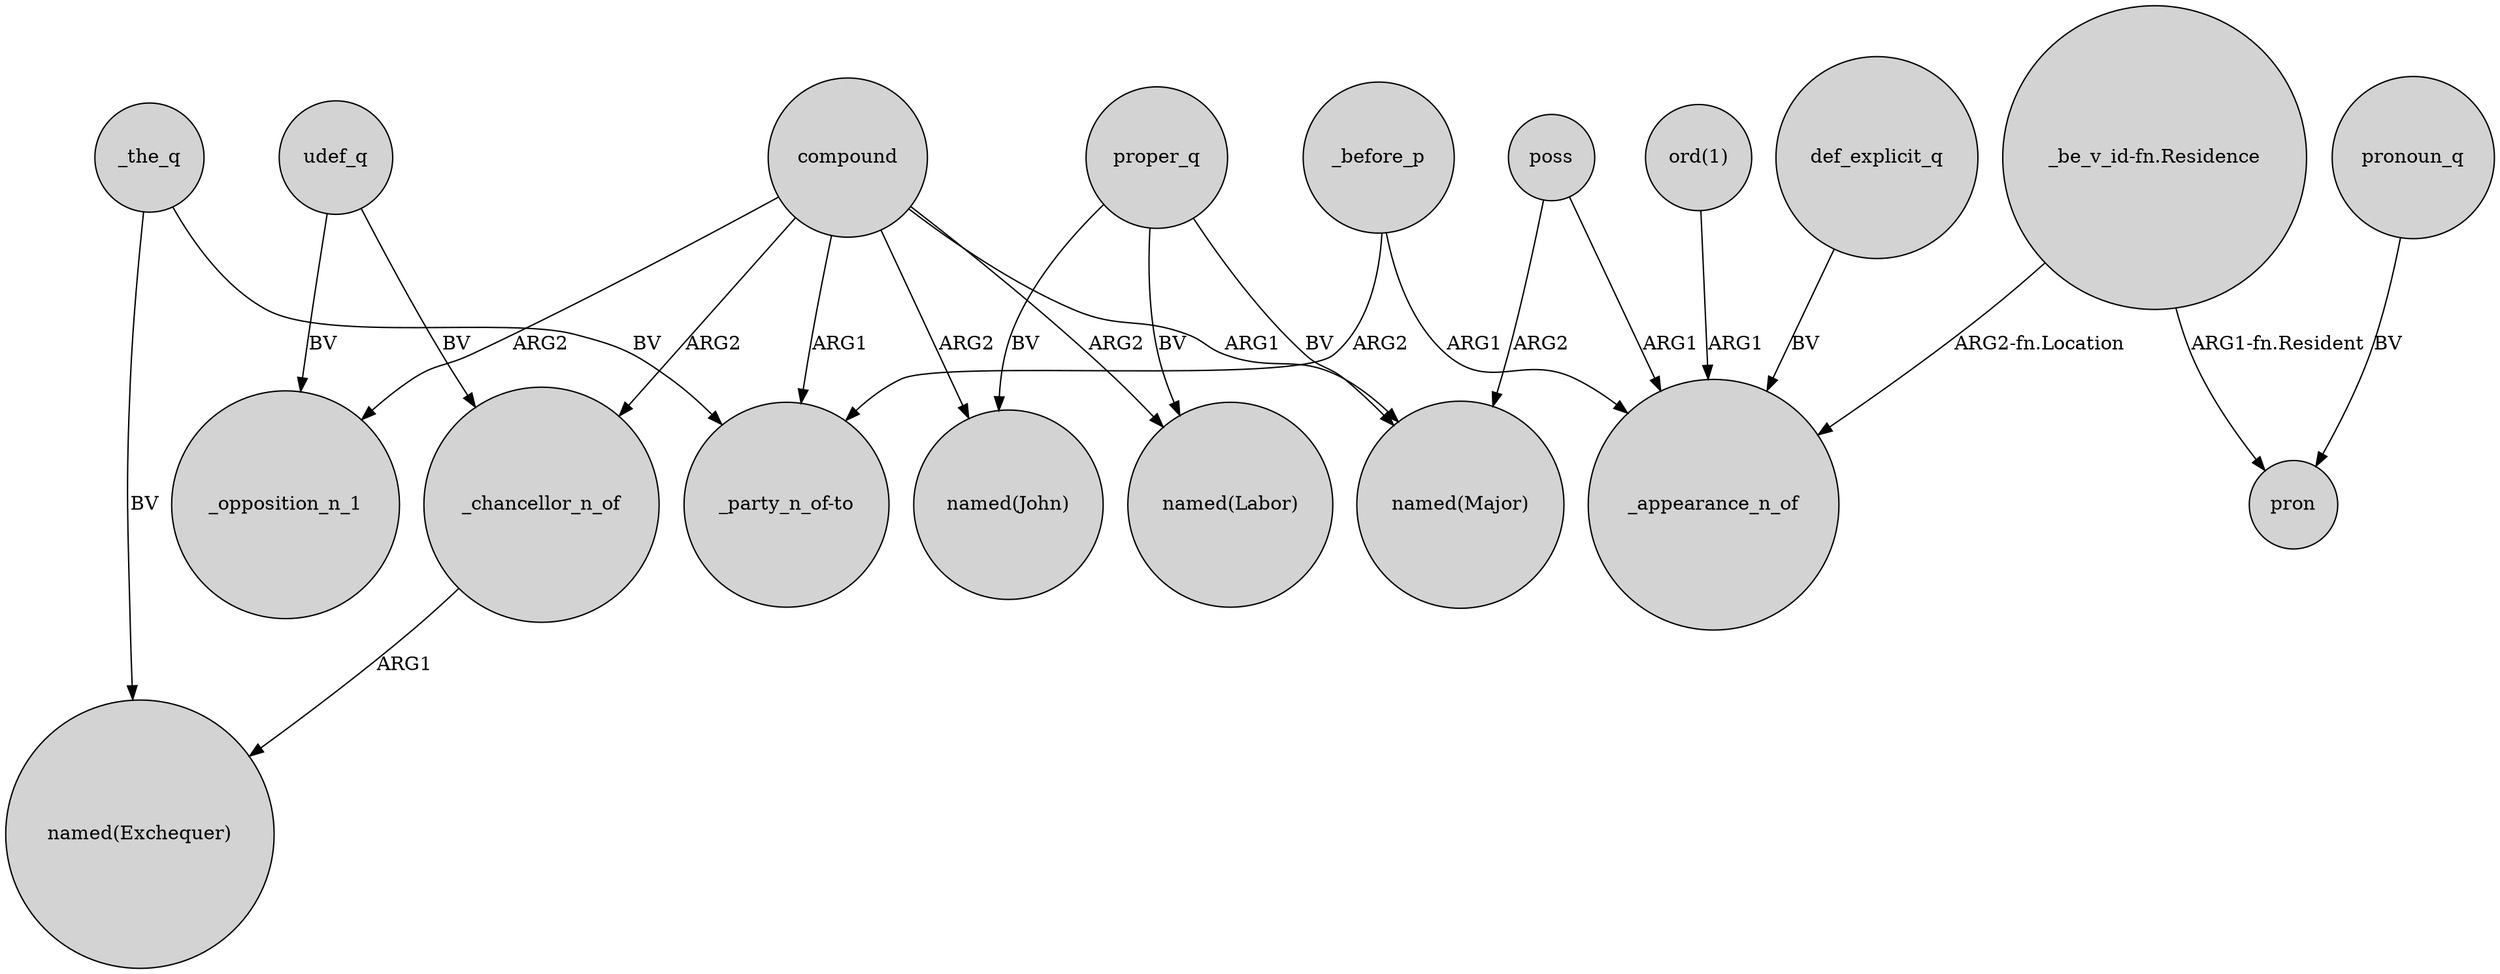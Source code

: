 digraph {
	node [shape=circle style=filled]
	def_explicit_q -> _appearance_n_of [label=BV]
	_before_p -> _appearance_n_of [label=ARG1]
	compound -> _chancellor_n_of [label=ARG2]
	compound -> _opposition_n_1 [label=ARG2]
	"_be_v_id-fn.Residence" -> _appearance_n_of [label="ARG2-fn.Location"]
	udef_q -> _opposition_n_1 [label=BV]
	"_be_v_id-fn.Residence" -> pron [label="ARG1-fn.Resident"]
	udef_q -> _chancellor_n_of [label=BV]
	pronoun_q -> pron [label=BV]
	compound -> "named(John)" [label=ARG2]
	proper_q -> "named(Labor)" [label=BV]
	_chancellor_n_of -> "named(Exchequer)" [label=ARG1]
	compound -> "_party_n_of-to" [label=ARG1]
	proper_q -> "named(Major)" [label=BV]
	_the_q -> "_party_n_of-to" [label=BV]
	compound -> "named(Major)" [label=ARG1]
	poss -> _appearance_n_of [label=ARG1]
	_the_q -> "named(Exchequer)" [label=BV]
	compound -> "named(Labor)" [label=ARG2]
	poss -> "named(Major)" [label=ARG2]
	_before_p -> "_party_n_of-to" [label=ARG2]
	"ord(1)" -> _appearance_n_of [label=ARG1]
	proper_q -> "named(John)" [label=BV]
}
